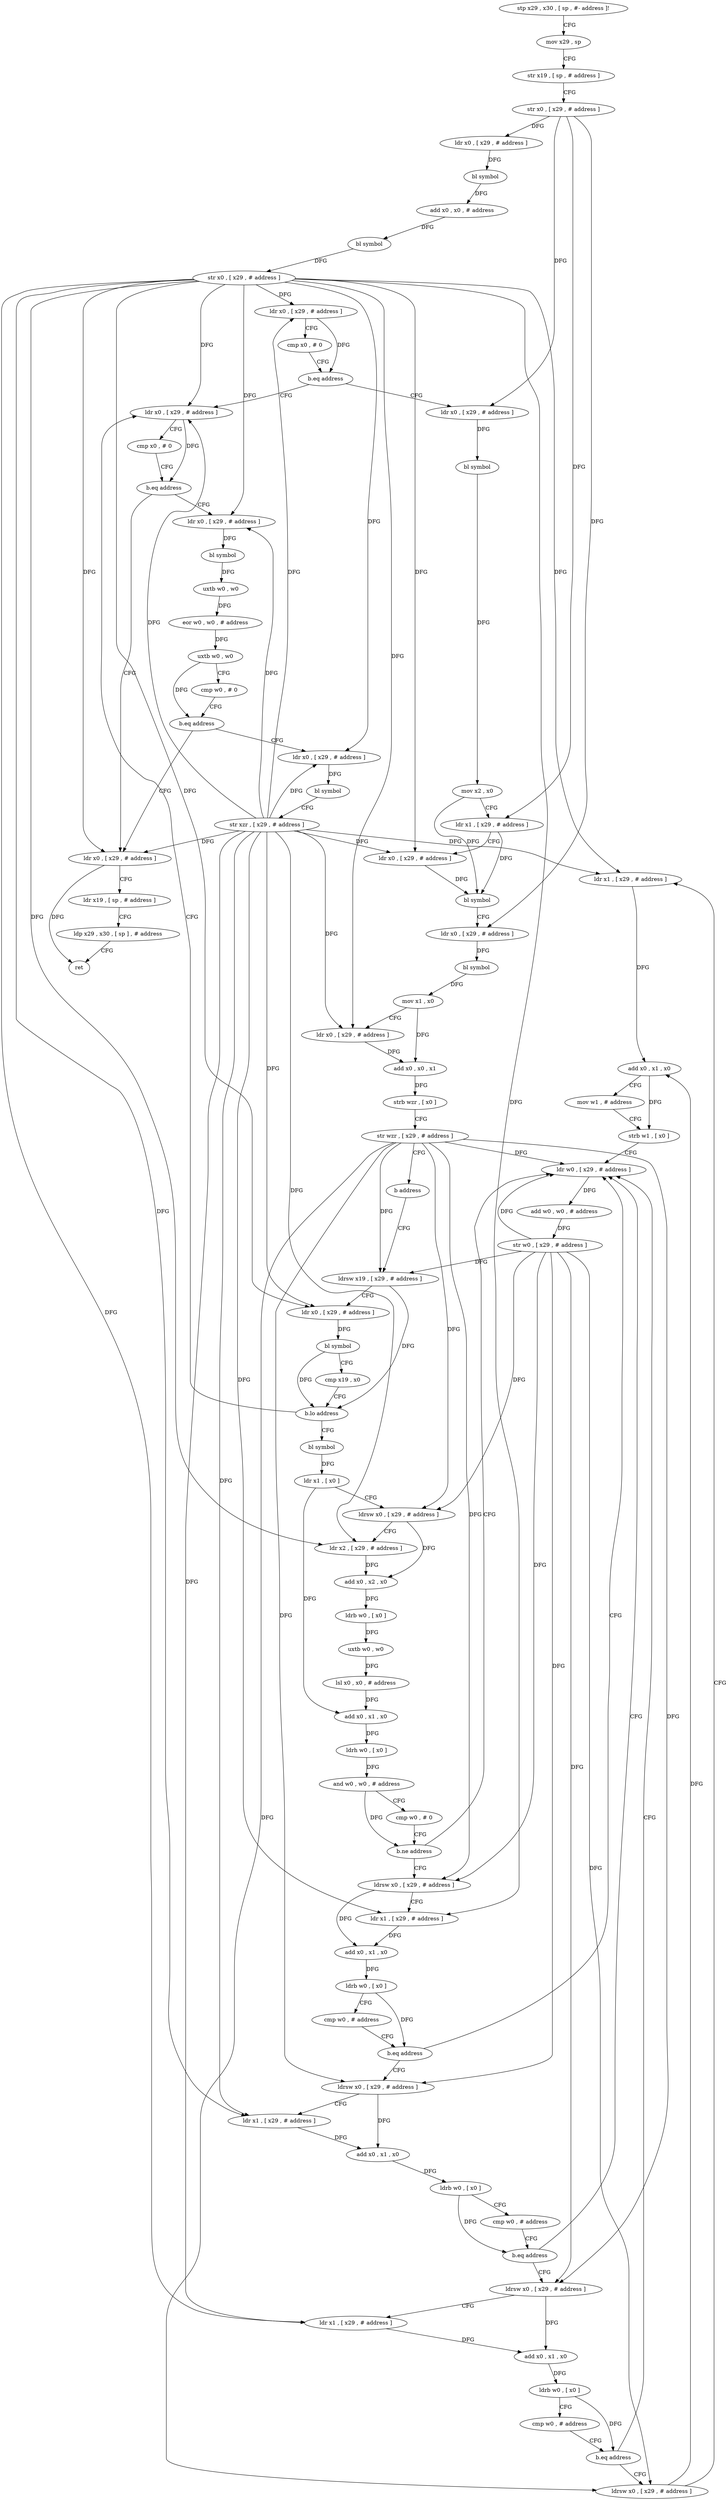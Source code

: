 digraph "func" {
"88428" [label = "stp x29 , x30 , [ sp , #- address ]!" ]
"88432" [label = "mov x29 , sp" ]
"88436" [label = "str x19 , [ sp , # address ]" ]
"88440" [label = "str x0 , [ x29 , # address ]" ]
"88444" [label = "ldr x0 , [ x29 , # address ]" ]
"88448" [label = "bl symbol" ]
"88452" [label = "add x0 , x0 , # address" ]
"88456" [label = "bl symbol" ]
"88460" [label = "str x0 , [ x29 , # address ]" ]
"88464" [label = "ldr x0 , [ x29 , # address ]" ]
"88468" [label = "cmp x0 , # 0" ]
"88472" [label = "b.eq address" ]
"88708" [label = "ldr x0 , [ x29 , # address ]" ]
"88476" [label = "ldr x0 , [ x29 , # address ]" ]
"88712" [label = "cmp x0 , # 0" ]
"88716" [label = "b.eq address" ]
"88760" [label = "ldr x0 , [ x29 , # address ]" ]
"88720" [label = "ldr x0 , [ x29 , # address ]" ]
"88480" [label = "bl symbol" ]
"88484" [label = "mov x2 , x0" ]
"88488" [label = "ldr x1 , [ x29 , # address ]" ]
"88492" [label = "ldr x0 , [ x29 , # address ]" ]
"88496" [label = "bl symbol" ]
"88500" [label = "ldr x0 , [ x29 , # address ]" ]
"88504" [label = "bl symbol" ]
"88508" [label = "mov x1 , x0" ]
"88512" [label = "ldr x0 , [ x29 , # address ]" ]
"88516" [label = "add x0 , x0 , x1" ]
"88520" [label = "strb wzr , [ x0 ]" ]
"88524" [label = "str wzr , [ x29 , # address ]" ]
"88528" [label = "b address" ]
"88688" [label = "ldrsw x19 , [ x29 , # address ]" ]
"88764" [label = "ldr x19 , [ sp , # address ]" ]
"88768" [label = "ldp x29 , x30 , [ sp ] , # address" ]
"88772" [label = "ret" ]
"88724" [label = "bl symbol" ]
"88728" [label = "uxtb w0 , w0" ]
"88732" [label = "eor w0 , w0 , # address" ]
"88736" [label = "uxtb w0 , w0" ]
"88740" [label = "cmp w0 , # 0" ]
"88744" [label = "b.eq address" ]
"88748" [label = "ldr x0 , [ x29 , # address ]" ]
"88692" [label = "ldr x0 , [ x29 , # address ]" ]
"88696" [label = "bl symbol" ]
"88700" [label = "cmp x19 , x0" ]
"88704" [label = "b.lo address" ]
"88532" [label = "bl symbol" ]
"88752" [label = "bl symbol" ]
"88756" [label = "str xzr , [ x29 , # address ]" ]
"88536" [label = "ldr x1 , [ x0 ]" ]
"88540" [label = "ldrsw x0 , [ x29 , # address ]" ]
"88544" [label = "ldr x2 , [ x29 , # address ]" ]
"88548" [label = "add x0 , x2 , x0" ]
"88552" [label = "ldrb w0 , [ x0 ]" ]
"88556" [label = "uxtb w0 , w0" ]
"88560" [label = "lsl x0 , x0 , # address" ]
"88564" [label = "add x0 , x1 , x0" ]
"88568" [label = "ldrh w0 , [ x0 ]" ]
"88572" [label = "and w0 , w0 , # address" ]
"88576" [label = "cmp w0 , # 0" ]
"88580" [label = "b.ne address" ]
"88676" [label = "ldr w0 , [ x29 , # address ]" ]
"88584" [label = "ldrsw x0 , [ x29 , # address ]" ]
"88680" [label = "add w0 , w0 , # address" ]
"88684" [label = "str w0 , [ x29 , # address ]" ]
"88588" [label = "ldr x1 , [ x29 , # address ]" ]
"88592" [label = "add x0 , x1 , x0" ]
"88596" [label = "ldrb w0 , [ x0 ]" ]
"88600" [label = "cmp w0 , # address" ]
"88604" [label = "b.eq address" ]
"88608" [label = "ldrsw x0 , [ x29 , # address ]" ]
"88612" [label = "ldr x1 , [ x29 , # address ]" ]
"88616" [label = "add x0 , x1 , x0" ]
"88620" [label = "ldrb w0 , [ x0 ]" ]
"88624" [label = "cmp w0 , # address" ]
"88628" [label = "b.eq address" ]
"88632" [label = "ldrsw x0 , [ x29 , # address ]" ]
"88636" [label = "ldr x1 , [ x29 , # address ]" ]
"88640" [label = "add x0 , x1 , x0" ]
"88644" [label = "ldrb w0 , [ x0 ]" ]
"88648" [label = "cmp w0 , # address" ]
"88652" [label = "b.eq address" ]
"88656" [label = "ldrsw x0 , [ x29 , # address ]" ]
"88660" [label = "ldr x1 , [ x29 , # address ]" ]
"88664" [label = "add x0 , x1 , x0" ]
"88668" [label = "mov w1 , # address" ]
"88672" [label = "strb w1 , [ x0 ]" ]
"88428" -> "88432" [ label = "CFG" ]
"88432" -> "88436" [ label = "CFG" ]
"88436" -> "88440" [ label = "CFG" ]
"88440" -> "88444" [ label = "DFG" ]
"88440" -> "88476" [ label = "DFG" ]
"88440" -> "88488" [ label = "DFG" ]
"88440" -> "88500" [ label = "DFG" ]
"88444" -> "88448" [ label = "DFG" ]
"88448" -> "88452" [ label = "DFG" ]
"88452" -> "88456" [ label = "DFG" ]
"88456" -> "88460" [ label = "DFG" ]
"88460" -> "88464" [ label = "DFG" ]
"88460" -> "88708" [ label = "DFG" ]
"88460" -> "88492" [ label = "DFG" ]
"88460" -> "88512" [ label = "DFG" ]
"88460" -> "88760" [ label = "DFG" ]
"88460" -> "88720" [ label = "DFG" ]
"88460" -> "88692" [ label = "DFG" ]
"88460" -> "88748" [ label = "DFG" ]
"88460" -> "88544" [ label = "DFG" ]
"88460" -> "88588" [ label = "DFG" ]
"88460" -> "88612" [ label = "DFG" ]
"88460" -> "88636" [ label = "DFG" ]
"88460" -> "88660" [ label = "DFG" ]
"88464" -> "88468" [ label = "CFG" ]
"88464" -> "88472" [ label = "DFG" ]
"88468" -> "88472" [ label = "CFG" ]
"88472" -> "88708" [ label = "CFG" ]
"88472" -> "88476" [ label = "CFG" ]
"88708" -> "88712" [ label = "CFG" ]
"88708" -> "88716" [ label = "DFG" ]
"88476" -> "88480" [ label = "DFG" ]
"88712" -> "88716" [ label = "CFG" ]
"88716" -> "88760" [ label = "CFG" ]
"88716" -> "88720" [ label = "CFG" ]
"88760" -> "88764" [ label = "CFG" ]
"88760" -> "88772" [ label = "DFG" ]
"88720" -> "88724" [ label = "DFG" ]
"88480" -> "88484" [ label = "DFG" ]
"88484" -> "88488" [ label = "CFG" ]
"88484" -> "88496" [ label = "DFG" ]
"88488" -> "88492" [ label = "CFG" ]
"88488" -> "88496" [ label = "DFG" ]
"88492" -> "88496" [ label = "DFG" ]
"88496" -> "88500" [ label = "CFG" ]
"88500" -> "88504" [ label = "DFG" ]
"88504" -> "88508" [ label = "DFG" ]
"88508" -> "88512" [ label = "CFG" ]
"88508" -> "88516" [ label = "DFG" ]
"88512" -> "88516" [ label = "DFG" ]
"88516" -> "88520" [ label = "DFG" ]
"88520" -> "88524" [ label = "CFG" ]
"88524" -> "88528" [ label = "CFG" ]
"88524" -> "88688" [ label = "DFG" ]
"88524" -> "88540" [ label = "DFG" ]
"88524" -> "88676" [ label = "DFG" ]
"88524" -> "88584" [ label = "DFG" ]
"88524" -> "88608" [ label = "DFG" ]
"88524" -> "88632" [ label = "DFG" ]
"88524" -> "88656" [ label = "DFG" ]
"88528" -> "88688" [ label = "CFG" ]
"88688" -> "88692" [ label = "CFG" ]
"88688" -> "88704" [ label = "DFG" ]
"88764" -> "88768" [ label = "CFG" ]
"88768" -> "88772" [ label = "CFG" ]
"88724" -> "88728" [ label = "DFG" ]
"88728" -> "88732" [ label = "DFG" ]
"88732" -> "88736" [ label = "DFG" ]
"88736" -> "88740" [ label = "CFG" ]
"88736" -> "88744" [ label = "DFG" ]
"88740" -> "88744" [ label = "CFG" ]
"88744" -> "88760" [ label = "CFG" ]
"88744" -> "88748" [ label = "CFG" ]
"88748" -> "88752" [ label = "DFG" ]
"88692" -> "88696" [ label = "DFG" ]
"88696" -> "88700" [ label = "CFG" ]
"88696" -> "88704" [ label = "DFG" ]
"88700" -> "88704" [ label = "CFG" ]
"88704" -> "88532" [ label = "CFG" ]
"88704" -> "88708" [ label = "CFG" ]
"88532" -> "88536" [ label = "DFG" ]
"88752" -> "88756" [ label = "CFG" ]
"88756" -> "88760" [ label = "DFG" ]
"88756" -> "88464" [ label = "DFG" ]
"88756" -> "88708" [ label = "DFG" ]
"88756" -> "88492" [ label = "DFG" ]
"88756" -> "88512" [ label = "DFG" ]
"88756" -> "88720" [ label = "DFG" ]
"88756" -> "88692" [ label = "DFG" ]
"88756" -> "88748" [ label = "DFG" ]
"88756" -> "88544" [ label = "DFG" ]
"88756" -> "88588" [ label = "DFG" ]
"88756" -> "88612" [ label = "DFG" ]
"88756" -> "88636" [ label = "DFG" ]
"88756" -> "88660" [ label = "DFG" ]
"88536" -> "88540" [ label = "CFG" ]
"88536" -> "88564" [ label = "DFG" ]
"88540" -> "88544" [ label = "CFG" ]
"88540" -> "88548" [ label = "DFG" ]
"88544" -> "88548" [ label = "DFG" ]
"88548" -> "88552" [ label = "DFG" ]
"88552" -> "88556" [ label = "DFG" ]
"88556" -> "88560" [ label = "DFG" ]
"88560" -> "88564" [ label = "DFG" ]
"88564" -> "88568" [ label = "DFG" ]
"88568" -> "88572" [ label = "DFG" ]
"88572" -> "88576" [ label = "CFG" ]
"88572" -> "88580" [ label = "DFG" ]
"88576" -> "88580" [ label = "CFG" ]
"88580" -> "88676" [ label = "CFG" ]
"88580" -> "88584" [ label = "CFG" ]
"88676" -> "88680" [ label = "DFG" ]
"88584" -> "88588" [ label = "CFG" ]
"88584" -> "88592" [ label = "DFG" ]
"88680" -> "88684" [ label = "DFG" ]
"88684" -> "88688" [ label = "DFG" ]
"88684" -> "88540" [ label = "DFG" ]
"88684" -> "88676" [ label = "DFG" ]
"88684" -> "88584" [ label = "DFG" ]
"88684" -> "88608" [ label = "DFG" ]
"88684" -> "88632" [ label = "DFG" ]
"88684" -> "88656" [ label = "DFG" ]
"88588" -> "88592" [ label = "DFG" ]
"88592" -> "88596" [ label = "DFG" ]
"88596" -> "88600" [ label = "CFG" ]
"88596" -> "88604" [ label = "DFG" ]
"88600" -> "88604" [ label = "CFG" ]
"88604" -> "88676" [ label = "CFG" ]
"88604" -> "88608" [ label = "CFG" ]
"88608" -> "88612" [ label = "CFG" ]
"88608" -> "88616" [ label = "DFG" ]
"88612" -> "88616" [ label = "DFG" ]
"88616" -> "88620" [ label = "DFG" ]
"88620" -> "88624" [ label = "CFG" ]
"88620" -> "88628" [ label = "DFG" ]
"88624" -> "88628" [ label = "CFG" ]
"88628" -> "88676" [ label = "CFG" ]
"88628" -> "88632" [ label = "CFG" ]
"88632" -> "88636" [ label = "CFG" ]
"88632" -> "88640" [ label = "DFG" ]
"88636" -> "88640" [ label = "DFG" ]
"88640" -> "88644" [ label = "DFG" ]
"88644" -> "88648" [ label = "CFG" ]
"88644" -> "88652" [ label = "DFG" ]
"88648" -> "88652" [ label = "CFG" ]
"88652" -> "88676" [ label = "CFG" ]
"88652" -> "88656" [ label = "CFG" ]
"88656" -> "88660" [ label = "CFG" ]
"88656" -> "88664" [ label = "DFG" ]
"88660" -> "88664" [ label = "DFG" ]
"88664" -> "88668" [ label = "CFG" ]
"88664" -> "88672" [ label = "DFG" ]
"88668" -> "88672" [ label = "CFG" ]
"88672" -> "88676" [ label = "CFG" ]
}
